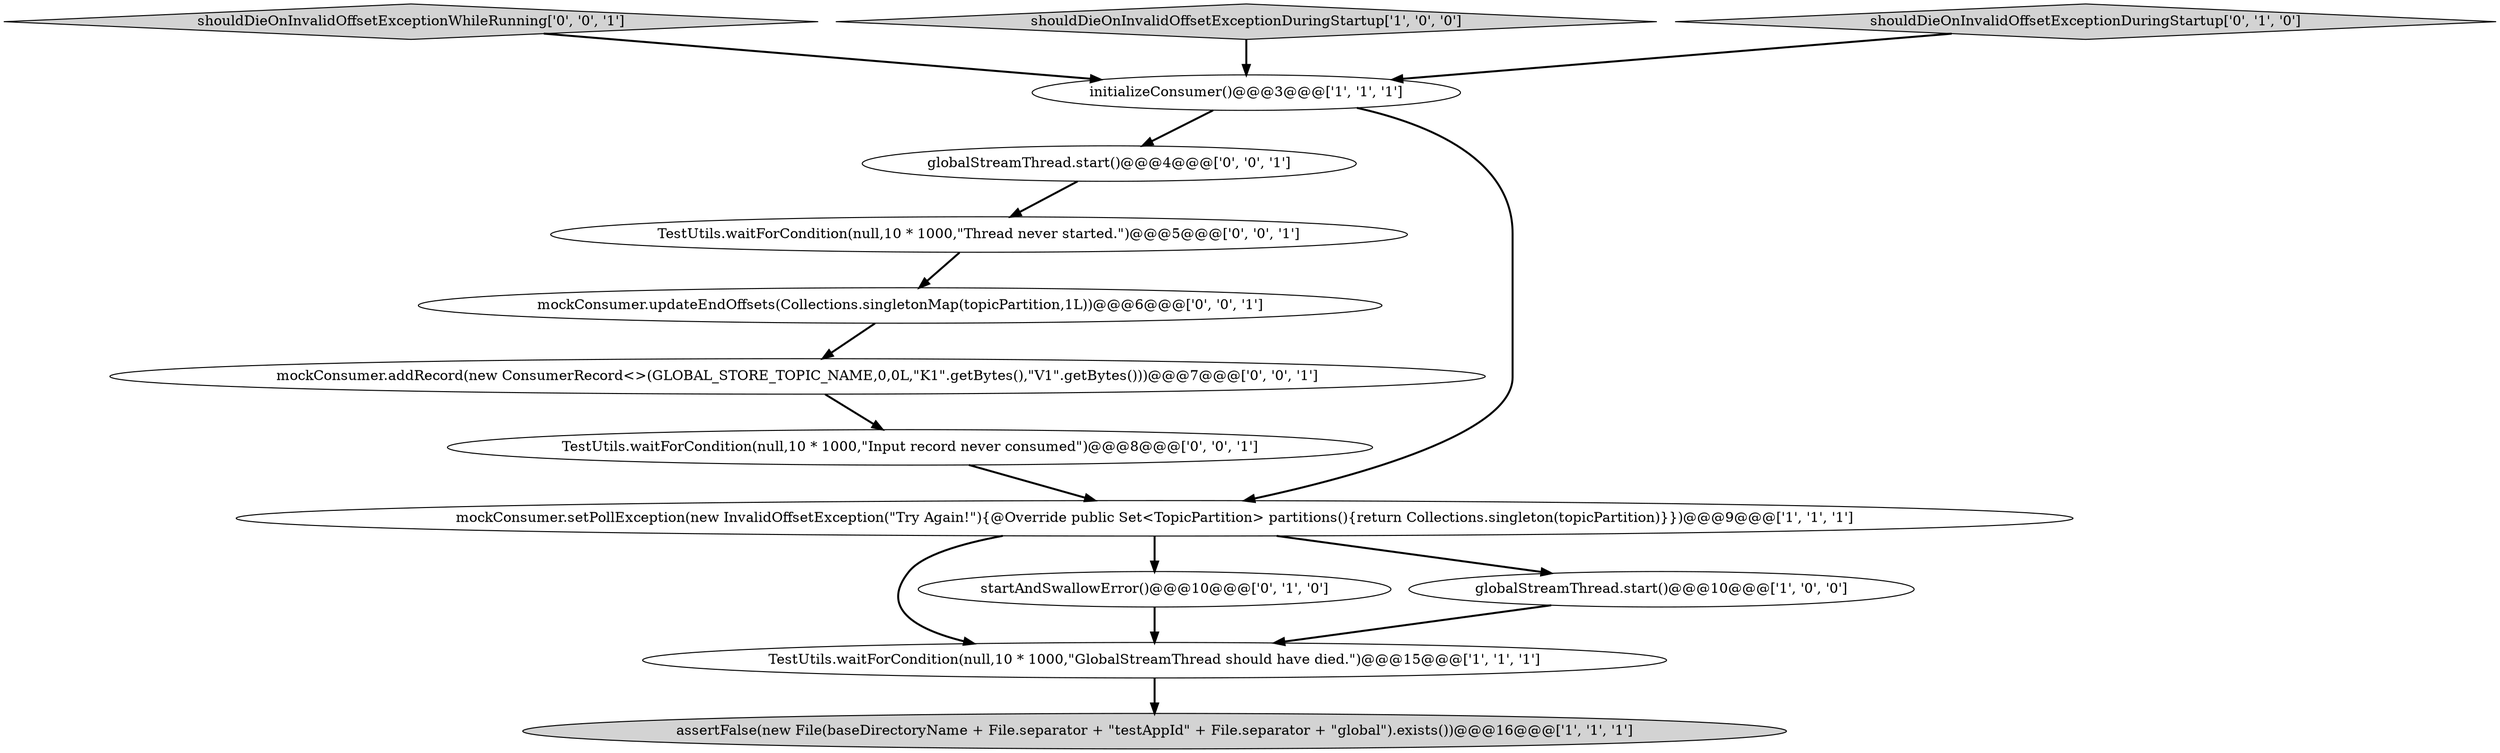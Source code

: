 digraph {
11 [style = filled, label = "shouldDieOnInvalidOffsetExceptionWhileRunning['0', '0', '1']", fillcolor = lightgray, shape = diamond image = "AAA0AAABBB3BBB"];
5 [style = filled, label = "assertFalse(new File(baseDirectoryName + File.separator + \"testAppId\" + File.separator + \"global\").exists())@@@16@@@['1', '1', '1']", fillcolor = lightgray, shape = ellipse image = "AAA0AAABBB1BBB"];
10 [style = filled, label = "TestUtils.waitForCondition(null,10 * 1000,\"Input record never consumed\")@@@8@@@['0', '0', '1']", fillcolor = white, shape = ellipse image = "AAA0AAABBB3BBB"];
1 [style = filled, label = "TestUtils.waitForCondition(null,10 * 1000,\"GlobalStreamThread should have died.\")@@@15@@@['1', '1', '1']", fillcolor = white, shape = ellipse image = "AAA0AAABBB1BBB"];
8 [style = filled, label = "mockConsumer.updateEndOffsets(Collections.singletonMap(topicPartition,1L))@@@6@@@['0', '0', '1']", fillcolor = white, shape = ellipse image = "AAA0AAABBB3BBB"];
9 [style = filled, label = "globalStreamThread.start()@@@4@@@['0', '0', '1']", fillcolor = white, shape = ellipse image = "AAA0AAABBB3BBB"];
3 [style = filled, label = "shouldDieOnInvalidOffsetExceptionDuringStartup['1', '0', '0']", fillcolor = lightgray, shape = diamond image = "AAA0AAABBB1BBB"];
12 [style = filled, label = "TestUtils.waitForCondition(null,10 * 1000,\"Thread never started.\")@@@5@@@['0', '0', '1']", fillcolor = white, shape = ellipse image = "AAA0AAABBB3BBB"];
4 [style = filled, label = "initializeConsumer()@@@3@@@['1', '1', '1']", fillcolor = white, shape = ellipse image = "AAA0AAABBB1BBB"];
6 [style = filled, label = "startAndSwallowError()@@@10@@@['0', '1', '0']", fillcolor = white, shape = ellipse image = "AAA0AAABBB2BBB"];
13 [style = filled, label = "mockConsumer.addRecord(new ConsumerRecord<>(GLOBAL_STORE_TOPIC_NAME,0,0L,\"K1\".getBytes(),\"V1\".getBytes()))@@@7@@@['0', '0', '1']", fillcolor = white, shape = ellipse image = "AAA0AAABBB3BBB"];
0 [style = filled, label = "mockConsumer.setPollException(new InvalidOffsetException(\"Try Again!\"){@Override public Set<TopicPartition> partitions(){return Collections.singleton(topicPartition)}})@@@9@@@['1', '1', '1']", fillcolor = white, shape = ellipse image = "AAA0AAABBB1BBB"];
2 [style = filled, label = "globalStreamThread.start()@@@10@@@['1', '0', '0']", fillcolor = white, shape = ellipse image = "AAA0AAABBB1BBB"];
7 [style = filled, label = "shouldDieOnInvalidOffsetExceptionDuringStartup['0', '1', '0']", fillcolor = lightgray, shape = diamond image = "AAA0AAABBB2BBB"];
1->5 [style = bold, label=""];
4->9 [style = bold, label=""];
6->1 [style = bold, label=""];
13->10 [style = bold, label=""];
11->4 [style = bold, label=""];
9->12 [style = bold, label=""];
7->4 [style = bold, label=""];
0->6 [style = bold, label=""];
3->4 [style = bold, label=""];
12->8 [style = bold, label=""];
2->1 [style = bold, label=""];
0->1 [style = bold, label=""];
10->0 [style = bold, label=""];
8->13 [style = bold, label=""];
4->0 [style = bold, label=""];
0->2 [style = bold, label=""];
}
